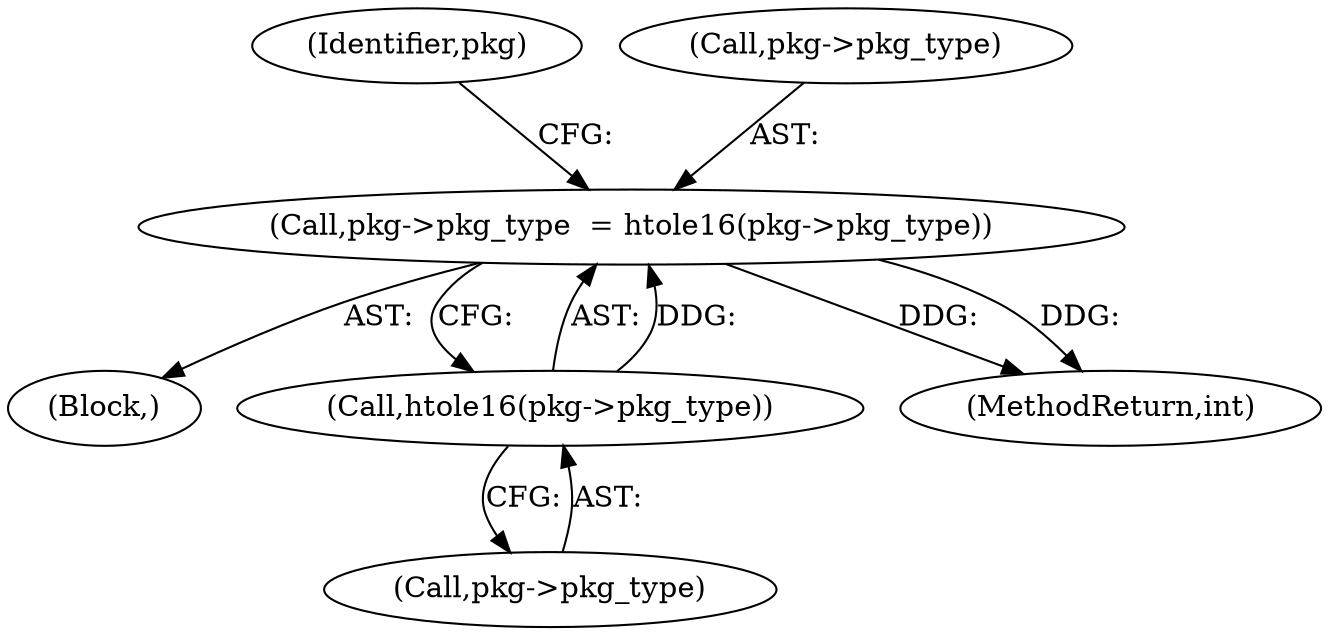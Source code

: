 digraph "0_viabtc_exchange_server_4a7c27bfe98f409623d4d857894d017ff0672cc9#diff-515c81af848352583bff286d6224875f_1@pointer" {
"1000208" [label="(Call,pkg->pkg_type  = htole16(pkg->pkg_type))"];
"1000212" [label="(Call,htole16(pkg->pkg_type))"];
"1000213" [label="(Call,pkg->pkg_type)"];
"1000218" [label="(Identifier,pkg)"];
"1000104" [label="(Block,)"];
"1000279" [label="(MethodReturn,int)"];
"1000208" [label="(Call,pkg->pkg_type  = htole16(pkg->pkg_type))"];
"1000212" [label="(Call,htole16(pkg->pkg_type))"];
"1000209" [label="(Call,pkg->pkg_type)"];
"1000208" -> "1000104"  [label="AST: "];
"1000208" -> "1000212"  [label="CFG: "];
"1000209" -> "1000208"  [label="AST: "];
"1000212" -> "1000208"  [label="AST: "];
"1000218" -> "1000208"  [label="CFG: "];
"1000208" -> "1000279"  [label="DDG: "];
"1000208" -> "1000279"  [label="DDG: "];
"1000212" -> "1000208"  [label="DDG: "];
"1000212" -> "1000213"  [label="CFG: "];
"1000213" -> "1000212"  [label="AST: "];
}
